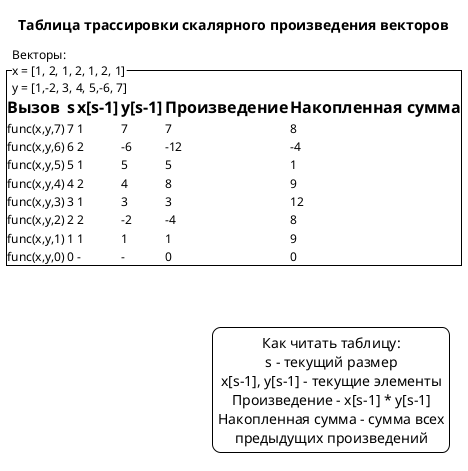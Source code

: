 @startuml
title Таблица трассировки скалярного произведения векторов
skinparam backgroundColor white
skinparam {
    defaultFontSize 12
    defaultTextAlignment center
}

salt
{
    {^"Векторы:\nx = [1, 2, 1, 2, 1, 2, 1]\ny = [1,-2, 3, 4, 5,-6, 7]"
    |= Вызов |= s |= x[s-1] |= y[s-1] |= Произведение |= Накопленная сумма
    | func(x,y,7) | 7 | 1 | 7 | 7 | 8
    | func(x,y,6) | 6 | 2 | -6 | -12 | -4
    | func(x,y,5) | 5 | 1 | 5 | 5 | 1
    | func(x,y,4) | 4 | 2 | 4 | 8 | 9
    | func(x,y,3) | 3 | 1 | 3 | 3 | 12
    | func(x,y,2) | 2 | 2 | -2 | -4 | 8
    | func(x,y,1) | 1 | 1 | 1 | 1 | 9
    | func(x,y,0) | 0 | - | - | 0 | 0
    }
}

legend right
    Как читать таблицу:
    s - текущий размер
    x[s-1], y[s-1] - текущие элементы
    Произведение - x[s-1] * y[s-1]
    Накопленная сумма - сумма всех
    предыдущих произведений
end legend

@enduml
